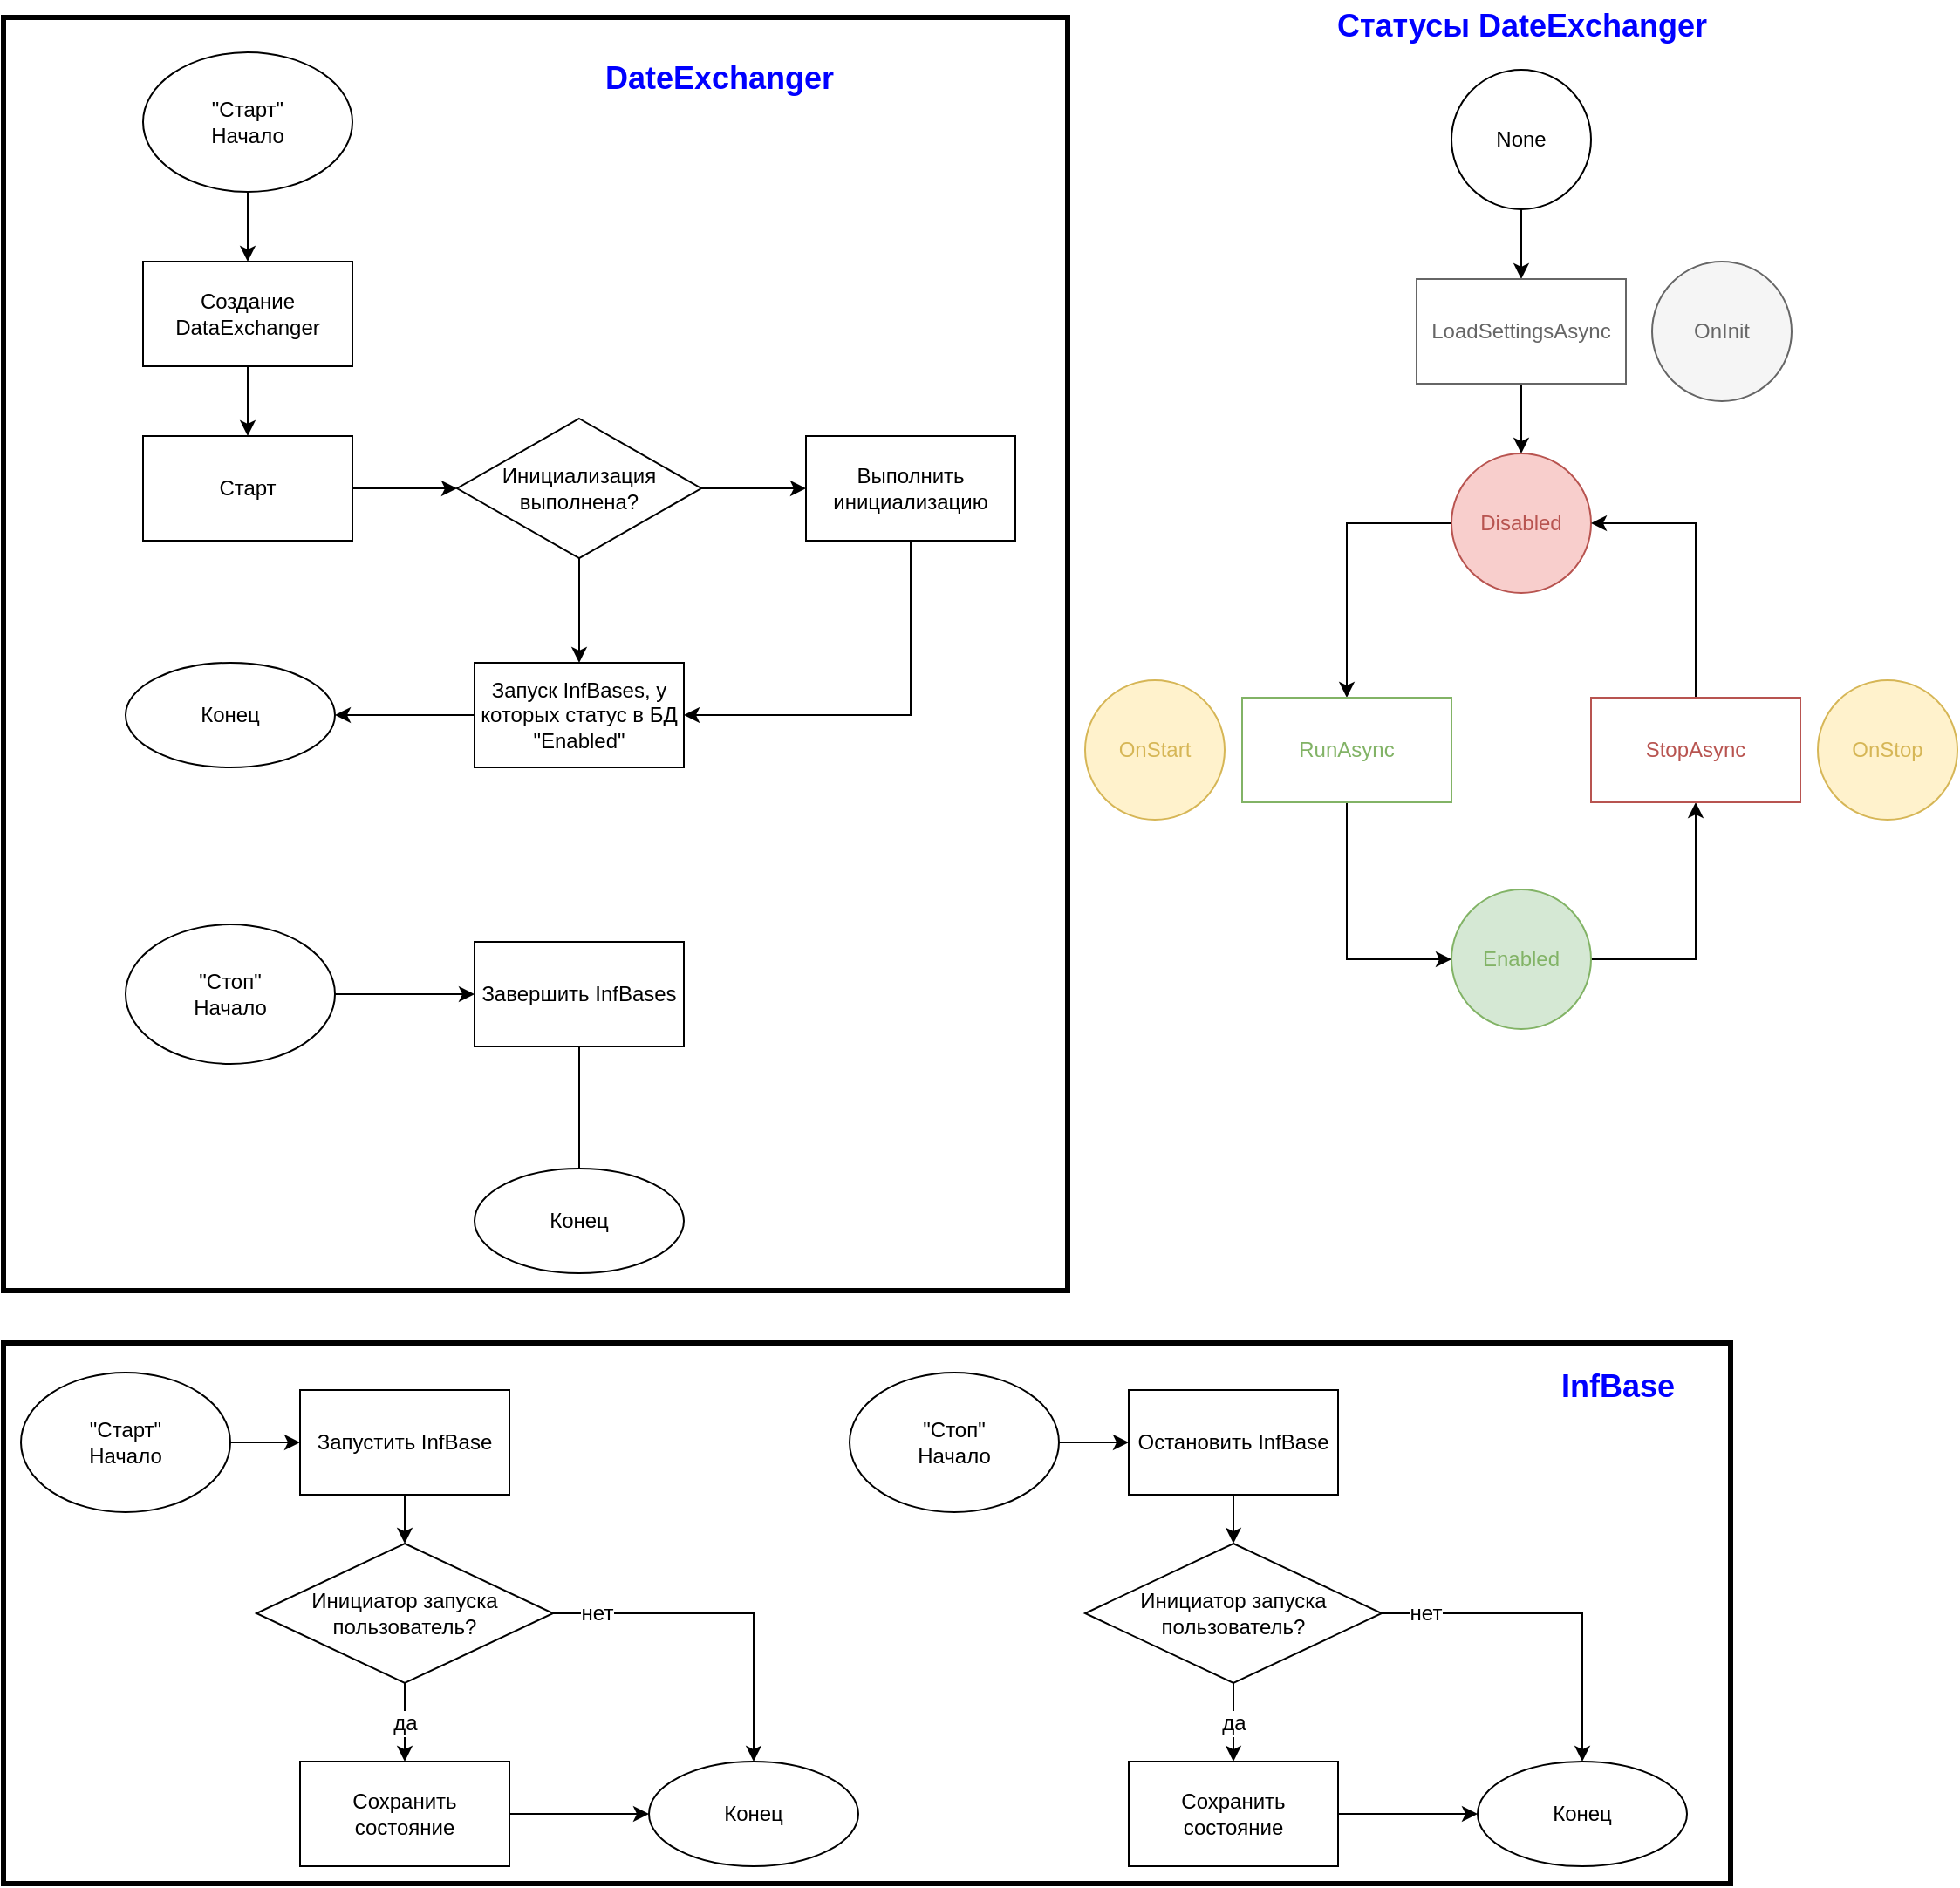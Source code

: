 <mxfile version="20.4.0" type="github">
  <diagram id="K4rOw-uqyB_v2Z7BDmjL" name="Страница 1">
    <mxGraphModel dx="1673" dy="987" grid="1" gridSize="10" guides="1" tooltips="1" connect="1" arrows="1" fold="1" page="1" pageScale="1" pageWidth="1169" pageHeight="1654" math="0" shadow="0">
      <root>
        <mxCell id="0" />
        <mxCell id="1" parent="0" />
        <mxCell id="0qvzcAhgJCOPX-wqxZy1-42" value="" style="whiteSpace=wrap;html=1;rounded=0;shadow=0;glass=0;sketch=0;strokeColor=#000000;fontSize=18;fontColor=#0000FF;fillColor=none;strokeWidth=3;" vertex="1" parent="1">
          <mxGeometry x="20" y="10" width="610" height="730" as="geometry" />
        </mxCell>
        <mxCell id="0qvzcAhgJCOPX-wqxZy1-3" value="" style="edgeStyle=orthogonalEdgeStyle;rounded=0;orthogonalLoop=1;jettySize=auto;html=1;" edge="1" parent="1" source="0qvzcAhgJCOPX-wqxZy1-1" target="0qvzcAhgJCOPX-wqxZy1-2">
          <mxGeometry relative="1" as="geometry" />
        </mxCell>
        <mxCell id="0qvzcAhgJCOPX-wqxZy1-1" value="&quot;Старт&quot;&lt;br&gt;Начало" style="ellipse;whiteSpace=wrap;html=1;" vertex="1" parent="1">
          <mxGeometry x="100" y="30" width="120" height="80" as="geometry" />
        </mxCell>
        <mxCell id="0qvzcAhgJCOPX-wqxZy1-5" value="" style="edgeStyle=orthogonalEdgeStyle;rounded=0;orthogonalLoop=1;jettySize=auto;html=1;" edge="1" parent="1" source="0qvzcAhgJCOPX-wqxZy1-2" target="0qvzcAhgJCOPX-wqxZy1-4">
          <mxGeometry relative="1" as="geometry" />
        </mxCell>
        <mxCell id="0qvzcAhgJCOPX-wqxZy1-2" value="Создание DataExchanger" style="whiteSpace=wrap;html=1;" vertex="1" parent="1">
          <mxGeometry x="100" y="150" width="120" height="60" as="geometry" />
        </mxCell>
        <mxCell id="0qvzcAhgJCOPX-wqxZy1-7" value="" style="edgeStyle=orthogonalEdgeStyle;rounded=0;orthogonalLoop=1;jettySize=auto;html=1;" edge="1" parent="1" source="0qvzcAhgJCOPX-wqxZy1-4" target="0qvzcAhgJCOPX-wqxZy1-6">
          <mxGeometry relative="1" as="geometry" />
        </mxCell>
        <mxCell id="0qvzcAhgJCOPX-wqxZy1-4" value="Старт" style="whiteSpace=wrap;html=1;" vertex="1" parent="1">
          <mxGeometry x="100" y="250" width="120" height="60" as="geometry" />
        </mxCell>
        <mxCell id="0qvzcAhgJCOPX-wqxZy1-26" value="" style="edgeStyle=orthogonalEdgeStyle;rounded=0;orthogonalLoop=1;jettySize=auto;html=1;fontSize=18;fontColor=#0000FF;" edge="1" parent="1" source="0qvzcAhgJCOPX-wqxZy1-6" target="0qvzcAhgJCOPX-wqxZy1-25">
          <mxGeometry relative="1" as="geometry" />
        </mxCell>
        <mxCell id="0qvzcAhgJCOPX-wqxZy1-28" value="" style="edgeStyle=orthogonalEdgeStyle;rounded=0;orthogonalLoop=1;jettySize=auto;html=1;fontSize=18;fontColor=#0000FF;" edge="1" parent="1" source="0qvzcAhgJCOPX-wqxZy1-6" target="0qvzcAhgJCOPX-wqxZy1-27">
          <mxGeometry relative="1" as="geometry" />
        </mxCell>
        <mxCell id="0qvzcAhgJCOPX-wqxZy1-6" value="Инициализация выполнена?" style="rhombus;whiteSpace=wrap;html=1;" vertex="1" parent="1">
          <mxGeometry x="280" y="240" width="140" height="80" as="geometry" />
        </mxCell>
        <mxCell id="0qvzcAhgJCOPX-wqxZy1-11" value="" style="edgeStyle=orthogonalEdgeStyle;rounded=0;orthogonalLoop=1;jettySize=auto;html=1;" edge="1" parent="1" source="0qvzcAhgJCOPX-wqxZy1-8" target="0qvzcAhgJCOPX-wqxZy1-10">
          <mxGeometry relative="1" as="geometry" />
        </mxCell>
        <mxCell id="0qvzcAhgJCOPX-wqxZy1-8" value="None" style="ellipse;whiteSpace=wrap;html=1;aspect=fixed;sketch=0;shadow=0;" vertex="1" parent="1">
          <mxGeometry x="850" y="40" width="80" height="80" as="geometry" />
        </mxCell>
        <mxCell id="0qvzcAhgJCOPX-wqxZy1-9" value="Статусы DateExchanger" style="text;html=1;align=center;verticalAlign=middle;resizable=0;points=[];autosize=1;fontColor=#0000FF;fontStyle=1;fontSize=18;" vertex="1" parent="1">
          <mxGeometry x="770" width="240" height="30" as="geometry" />
        </mxCell>
        <mxCell id="0qvzcAhgJCOPX-wqxZy1-13" value="" style="edgeStyle=orthogonalEdgeStyle;rounded=0;orthogonalLoop=1;jettySize=auto;html=1;" edge="1" parent="1" source="0qvzcAhgJCOPX-wqxZy1-10" target="0qvzcAhgJCOPX-wqxZy1-12">
          <mxGeometry relative="1" as="geometry" />
        </mxCell>
        <mxCell id="0qvzcAhgJCOPX-wqxZy1-10" value="LoadSettingsAsync" style="whiteSpace=wrap;html=1;sketch=0;glass=0;rounded=0;fontColor=#666666;strokeColor=#666666;" vertex="1" parent="1">
          <mxGeometry x="830" y="160" width="120" height="60" as="geometry" />
        </mxCell>
        <mxCell id="0qvzcAhgJCOPX-wqxZy1-17" value="" style="edgeStyle=orthogonalEdgeStyle;rounded=0;orthogonalLoop=1;jettySize=auto;html=1;exitX=0;exitY=0.5;exitDx=0;exitDy=0;" edge="1" parent="1" source="0qvzcAhgJCOPX-wqxZy1-12" target="0qvzcAhgJCOPX-wqxZy1-16">
          <mxGeometry relative="1" as="geometry" />
        </mxCell>
        <mxCell id="0qvzcAhgJCOPX-wqxZy1-12" value="Disabled" style="ellipse;whiteSpace=wrap;html=1;aspect=fixed;fillColor=#f8cecc;strokeColor=#b85450;fontColor=#B85450;" vertex="1" parent="1">
          <mxGeometry x="850" y="260" width="80" height="80" as="geometry" />
        </mxCell>
        <mxCell id="0qvzcAhgJCOPX-wqxZy1-14" value="OnInit" style="ellipse;whiteSpace=wrap;html=1;aspect=fixed;fillColor=#f5f5f5;fontColor=#666666;strokeColor=#666666;" vertex="1" parent="1">
          <mxGeometry x="965" y="150" width="80" height="80" as="geometry" />
        </mxCell>
        <mxCell id="0qvzcAhgJCOPX-wqxZy1-23" value="" style="edgeStyle=orthogonalEdgeStyle;rounded=0;orthogonalLoop=1;jettySize=auto;html=1;entryX=0;entryY=0.5;entryDx=0;entryDy=0;" edge="1" parent="1" source="0qvzcAhgJCOPX-wqxZy1-16" target="0qvzcAhgJCOPX-wqxZy1-19">
          <mxGeometry relative="1" as="geometry">
            <mxPoint x="790" y="540" as="targetPoint" />
          </mxGeometry>
        </mxCell>
        <mxCell id="0qvzcAhgJCOPX-wqxZy1-16" value="RunAsync" style="whiteSpace=wrap;html=1;fontColor=#82B366;strokeColor=#82B366;" vertex="1" parent="1">
          <mxGeometry x="730" y="400" width="120" height="60" as="geometry" />
        </mxCell>
        <mxCell id="0qvzcAhgJCOPX-wqxZy1-18" value="OnStart" style="ellipse;whiteSpace=wrap;html=1;aspect=fixed;fillColor=#fff2cc;strokeColor=#d6b656;fontColor=#D6B656;" vertex="1" parent="1">
          <mxGeometry x="640" y="390" width="80" height="80" as="geometry" />
        </mxCell>
        <mxCell id="0qvzcAhgJCOPX-wqxZy1-21" value="" style="edgeStyle=orthogonalEdgeStyle;rounded=0;orthogonalLoop=1;jettySize=auto;html=1;exitX=1;exitY=0.5;exitDx=0;exitDy=0;" edge="1" parent="1" source="0qvzcAhgJCOPX-wqxZy1-19" target="0qvzcAhgJCOPX-wqxZy1-20">
          <mxGeometry relative="1" as="geometry" />
        </mxCell>
        <mxCell id="0qvzcAhgJCOPX-wqxZy1-19" value="Enabled" style="ellipse;whiteSpace=wrap;html=1;aspect=fixed;fillColor=#d5e8d4;strokeColor=#82b366;fontColor=#82B366;" vertex="1" parent="1">
          <mxGeometry x="850" y="510" width="80" height="80" as="geometry" />
        </mxCell>
        <mxCell id="0qvzcAhgJCOPX-wqxZy1-22" value="" style="edgeStyle=orthogonalEdgeStyle;rounded=0;orthogonalLoop=1;jettySize=auto;html=1;entryX=1;entryY=0.5;entryDx=0;entryDy=0;" edge="1" parent="1" source="0qvzcAhgJCOPX-wqxZy1-20" target="0qvzcAhgJCOPX-wqxZy1-12">
          <mxGeometry relative="1" as="geometry">
            <mxPoint x="990" y="320" as="targetPoint" />
          </mxGeometry>
        </mxCell>
        <mxCell id="0qvzcAhgJCOPX-wqxZy1-20" value="StopAsync" style="whiteSpace=wrap;html=1;strokeColor=#B85450;fontColor=#B85450;" vertex="1" parent="1">
          <mxGeometry x="930" y="400" width="120" height="60" as="geometry" />
        </mxCell>
        <mxCell id="0qvzcAhgJCOPX-wqxZy1-24" value="OnStop" style="ellipse;whiteSpace=wrap;html=1;aspect=fixed;fillColor=#fff2cc;strokeColor=#d6b656;fontColor=#D6B656;" vertex="1" parent="1">
          <mxGeometry x="1060" y="390" width="80" height="80" as="geometry" />
        </mxCell>
        <mxCell id="0qvzcAhgJCOPX-wqxZy1-29" value="" style="edgeStyle=orthogonalEdgeStyle;rounded=0;orthogonalLoop=1;jettySize=auto;html=1;fontSize=18;fontColor=#0000FF;entryX=1;entryY=0.5;entryDx=0;entryDy=0;exitX=0.5;exitY=1;exitDx=0;exitDy=0;" edge="1" parent="1" source="0qvzcAhgJCOPX-wqxZy1-25" target="0qvzcAhgJCOPX-wqxZy1-27">
          <mxGeometry relative="1" as="geometry">
            <mxPoint x="540" y="390" as="targetPoint" />
          </mxGeometry>
        </mxCell>
        <mxCell id="0qvzcAhgJCOPX-wqxZy1-25" value="Выполнить инициализацию" style="whiteSpace=wrap;html=1;" vertex="1" parent="1">
          <mxGeometry x="480" y="250" width="120" height="60" as="geometry" />
        </mxCell>
        <mxCell id="0qvzcAhgJCOPX-wqxZy1-31" value="" style="edgeStyle=orthogonalEdgeStyle;rounded=0;orthogonalLoop=1;jettySize=auto;html=1;fontSize=18;fontColor=#0000FF;" edge="1" parent="1" source="0qvzcAhgJCOPX-wqxZy1-27" target="0qvzcAhgJCOPX-wqxZy1-30">
          <mxGeometry relative="1" as="geometry" />
        </mxCell>
        <mxCell id="0qvzcAhgJCOPX-wqxZy1-27" value="Запуск InfBases, у которых статус в БД &quot;Enabled&quot;" style="whiteSpace=wrap;html=1;" vertex="1" parent="1">
          <mxGeometry x="290" y="380" width="120" height="60" as="geometry" />
        </mxCell>
        <mxCell id="0qvzcAhgJCOPX-wqxZy1-30" value="Конец" style="ellipse;whiteSpace=wrap;html=1;" vertex="1" parent="1">
          <mxGeometry x="90" y="380" width="120" height="60" as="geometry" />
        </mxCell>
        <mxCell id="0qvzcAhgJCOPX-wqxZy1-36" value="" style="edgeStyle=orthogonalEdgeStyle;rounded=0;orthogonalLoop=1;jettySize=auto;html=1;fontSize=18;fontColor=#0000FF;" edge="1" parent="1" source="0qvzcAhgJCOPX-wqxZy1-34" target="0qvzcAhgJCOPX-wqxZy1-35">
          <mxGeometry relative="1" as="geometry" />
        </mxCell>
        <mxCell id="0qvzcAhgJCOPX-wqxZy1-34" value="&quot;Стоп&quot;&lt;br&gt;Начало" style="ellipse;whiteSpace=wrap;html=1;" vertex="1" parent="1">
          <mxGeometry x="90" y="530" width="120" height="80" as="geometry" />
        </mxCell>
        <mxCell id="0qvzcAhgJCOPX-wqxZy1-38" value="" style="edgeStyle=orthogonalEdgeStyle;rounded=0;orthogonalLoop=1;jettySize=auto;html=1;fontSize=18;fontColor=#0000FF;" edge="1" parent="1" source="0qvzcAhgJCOPX-wqxZy1-35">
          <mxGeometry relative="1" as="geometry">
            <mxPoint x="350" y="680" as="targetPoint" />
          </mxGeometry>
        </mxCell>
        <mxCell id="0qvzcAhgJCOPX-wqxZy1-35" value="Завершить InfBases" style="whiteSpace=wrap;html=1;" vertex="1" parent="1">
          <mxGeometry x="290" y="540" width="120" height="60" as="geometry" />
        </mxCell>
        <mxCell id="0qvzcAhgJCOPX-wqxZy1-40" value="Конец" style="ellipse;whiteSpace=wrap;html=1;" vertex="1" parent="1">
          <mxGeometry x="290" y="670" width="120" height="60" as="geometry" />
        </mxCell>
        <mxCell id="0qvzcAhgJCOPX-wqxZy1-43" value="DateExchanger" style="text;html=1;align=center;verticalAlign=middle;resizable=0;points=[];autosize=1;fontColor=#0000FF;fontStyle=1;fontSize=18;" vertex="1" parent="1">
          <mxGeometry x="355" y="30" width="150" height="30" as="geometry" />
        </mxCell>
        <mxCell id="0qvzcAhgJCOPX-wqxZy1-44" value="" style="whiteSpace=wrap;html=1;rounded=0;shadow=0;glass=0;sketch=0;strokeColor=#000000;fontSize=18;fontColor=#0000FF;fillColor=none;strokeWidth=3;" vertex="1" parent="1">
          <mxGeometry x="20" y="770" width="990" height="310" as="geometry" />
        </mxCell>
        <mxCell id="0qvzcAhgJCOPX-wqxZy1-45" value="InfBase" style="text;html=1;align=center;verticalAlign=middle;resizable=0;points=[];autosize=1;fontColor=#0000FF;fontStyle=1;fontSize=18;" vertex="1" parent="1">
          <mxGeometry x="900" y="780" width="90" height="30" as="geometry" />
        </mxCell>
        <mxCell id="0qvzcAhgJCOPX-wqxZy1-49" value="" style="edgeStyle=orthogonalEdgeStyle;rounded=0;orthogonalLoop=1;jettySize=auto;html=1;fontSize=18;fontColor=#0000FF;" edge="1" parent="1" source="0qvzcAhgJCOPX-wqxZy1-46" target="0qvzcAhgJCOPX-wqxZy1-48">
          <mxGeometry relative="1" as="geometry" />
        </mxCell>
        <mxCell id="0qvzcAhgJCOPX-wqxZy1-46" value="&quot;Старт&quot;&lt;br&gt;Начало" style="ellipse;whiteSpace=wrap;html=1;" vertex="1" parent="1">
          <mxGeometry x="30" y="787" width="120" height="80" as="geometry" />
        </mxCell>
        <mxCell id="0qvzcAhgJCOPX-wqxZy1-53" value="" style="edgeStyle=orthogonalEdgeStyle;rounded=0;orthogonalLoop=1;jettySize=auto;html=1;fontSize=18;fontColor=#0000FF;" edge="1" parent="1" source="0qvzcAhgJCOPX-wqxZy1-48" target="0qvzcAhgJCOPX-wqxZy1-52">
          <mxGeometry relative="1" as="geometry" />
        </mxCell>
        <mxCell id="0qvzcAhgJCOPX-wqxZy1-48" value="Запустить InfBase" style="whiteSpace=wrap;html=1;" vertex="1" parent="1">
          <mxGeometry x="190" y="797" width="120" height="60" as="geometry" />
        </mxCell>
        <mxCell id="0qvzcAhgJCOPX-wqxZy1-57" value="" style="edgeStyle=orthogonalEdgeStyle;rounded=0;orthogonalLoop=1;jettySize=auto;html=1;fontFamily=Helvetica;fontSize=12;fontColor=#000000;" edge="1" parent="1" source="0qvzcAhgJCOPX-wqxZy1-50" target="0qvzcAhgJCOPX-wqxZy1-56">
          <mxGeometry relative="1" as="geometry" />
        </mxCell>
        <mxCell id="0qvzcAhgJCOPX-wqxZy1-50" value="Сохранить состояние" style="whiteSpace=wrap;html=1;" vertex="1" parent="1">
          <mxGeometry x="190" y="1010" width="120" height="60" as="geometry" />
        </mxCell>
        <mxCell id="0qvzcAhgJCOPX-wqxZy1-58" value="нет" style="edgeStyle=orthogonalEdgeStyle;rounded=0;orthogonalLoop=1;jettySize=auto;html=1;fontFamily=Helvetica;fontSize=12;fontColor=#000000;" edge="1" parent="1" source="0qvzcAhgJCOPX-wqxZy1-52" target="0qvzcAhgJCOPX-wqxZy1-56">
          <mxGeometry x="-0.75" relative="1" as="geometry">
            <mxPoint x="415" y="925" as="targetPoint" />
            <mxPoint as="offset" />
          </mxGeometry>
        </mxCell>
        <mxCell id="0qvzcAhgJCOPX-wqxZy1-59" value="да" style="edgeStyle=orthogonalEdgeStyle;rounded=0;orthogonalLoop=1;jettySize=auto;html=1;fontFamily=Helvetica;fontSize=12;fontColor=#000000;" edge="1" parent="1" source="0qvzcAhgJCOPX-wqxZy1-52" target="0qvzcAhgJCOPX-wqxZy1-50">
          <mxGeometry relative="1" as="geometry" />
        </mxCell>
        <mxCell id="0qvzcAhgJCOPX-wqxZy1-52" value="Инициатор запуска пользователь?" style="rhombus;whiteSpace=wrap;html=1;" vertex="1" parent="1">
          <mxGeometry x="165" y="885" width="170" height="80" as="geometry" />
        </mxCell>
        <mxCell id="0qvzcAhgJCOPX-wqxZy1-56" value="Конец" style="ellipse;whiteSpace=wrap;html=1;" vertex="1" parent="1">
          <mxGeometry x="390" y="1010" width="120" height="60" as="geometry" />
        </mxCell>
        <mxCell id="0qvzcAhgJCOPX-wqxZy1-70" value="" style="edgeStyle=orthogonalEdgeStyle;rounded=0;orthogonalLoop=1;jettySize=auto;html=1;fontSize=18;fontColor=#0000FF;" edge="1" source="0qvzcAhgJCOPX-wqxZy1-71" target="0qvzcAhgJCOPX-wqxZy1-73" parent="1">
          <mxGeometry relative="1" as="geometry" />
        </mxCell>
        <mxCell id="0qvzcAhgJCOPX-wqxZy1-71" value="&quot;Стоп&quot;&lt;br&gt;Начало" style="ellipse;whiteSpace=wrap;html=1;" vertex="1" parent="1">
          <mxGeometry x="505" y="787" width="120" height="80" as="geometry" />
        </mxCell>
        <mxCell id="0qvzcAhgJCOPX-wqxZy1-72" value="" style="edgeStyle=orthogonalEdgeStyle;rounded=0;orthogonalLoop=1;jettySize=auto;html=1;fontSize=18;fontColor=#0000FF;" edge="1" source="0qvzcAhgJCOPX-wqxZy1-73" target="0qvzcAhgJCOPX-wqxZy1-78" parent="1">
          <mxGeometry relative="1" as="geometry" />
        </mxCell>
        <mxCell id="0qvzcAhgJCOPX-wqxZy1-73" value="Остановить InfBase" style="whiteSpace=wrap;html=1;" vertex="1" parent="1">
          <mxGeometry x="665" y="797" width="120" height="60" as="geometry" />
        </mxCell>
        <mxCell id="0qvzcAhgJCOPX-wqxZy1-74" value="" style="edgeStyle=orthogonalEdgeStyle;rounded=0;orthogonalLoop=1;jettySize=auto;html=1;fontFamily=Helvetica;fontSize=12;fontColor=#000000;" edge="1" source="0qvzcAhgJCOPX-wqxZy1-75" target="0qvzcAhgJCOPX-wqxZy1-79" parent="1">
          <mxGeometry relative="1" as="geometry" />
        </mxCell>
        <mxCell id="0qvzcAhgJCOPX-wqxZy1-75" value="Сохранить состояние" style="whiteSpace=wrap;html=1;" vertex="1" parent="1">
          <mxGeometry x="665" y="1010" width="120" height="60" as="geometry" />
        </mxCell>
        <mxCell id="0qvzcAhgJCOPX-wqxZy1-76" value="нет" style="edgeStyle=orthogonalEdgeStyle;rounded=0;orthogonalLoop=1;jettySize=auto;html=1;fontFamily=Helvetica;fontSize=12;fontColor=#000000;" edge="1" source="0qvzcAhgJCOPX-wqxZy1-78" target="0qvzcAhgJCOPX-wqxZy1-79" parent="1">
          <mxGeometry x="-0.75" relative="1" as="geometry">
            <mxPoint x="890" y="925" as="targetPoint" />
            <mxPoint as="offset" />
          </mxGeometry>
        </mxCell>
        <mxCell id="0qvzcAhgJCOPX-wqxZy1-77" value="да" style="edgeStyle=orthogonalEdgeStyle;rounded=0;orthogonalLoop=1;jettySize=auto;html=1;fontFamily=Helvetica;fontSize=12;fontColor=#000000;" edge="1" source="0qvzcAhgJCOPX-wqxZy1-78" target="0qvzcAhgJCOPX-wqxZy1-75" parent="1">
          <mxGeometry relative="1" as="geometry" />
        </mxCell>
        <mxCell id="0qvzcAhgJCOPX-wqxZy1-78" value="Инициатор запуска пользователь?" style="rhombus;whiteSpace=wrap;html=1;" vertex="1" parent="1">
          <mxGeometry x="640" y="885" width="170" height="80" as="geometry" />
        </mxCell>
        <mxCell id="0qvzcAhgJCOPX-wqxZy1-79" value="Конец" style="ellipse;whiteSpace=wrap;html=1;" vertex="1" parent="1">
          <mxGeometry x="865" y="1010" width="120" height="60" as="geometry" />
        </mxCell>
      </root>
    </mxGraphModel>
  </diagram>
</mxfile>
